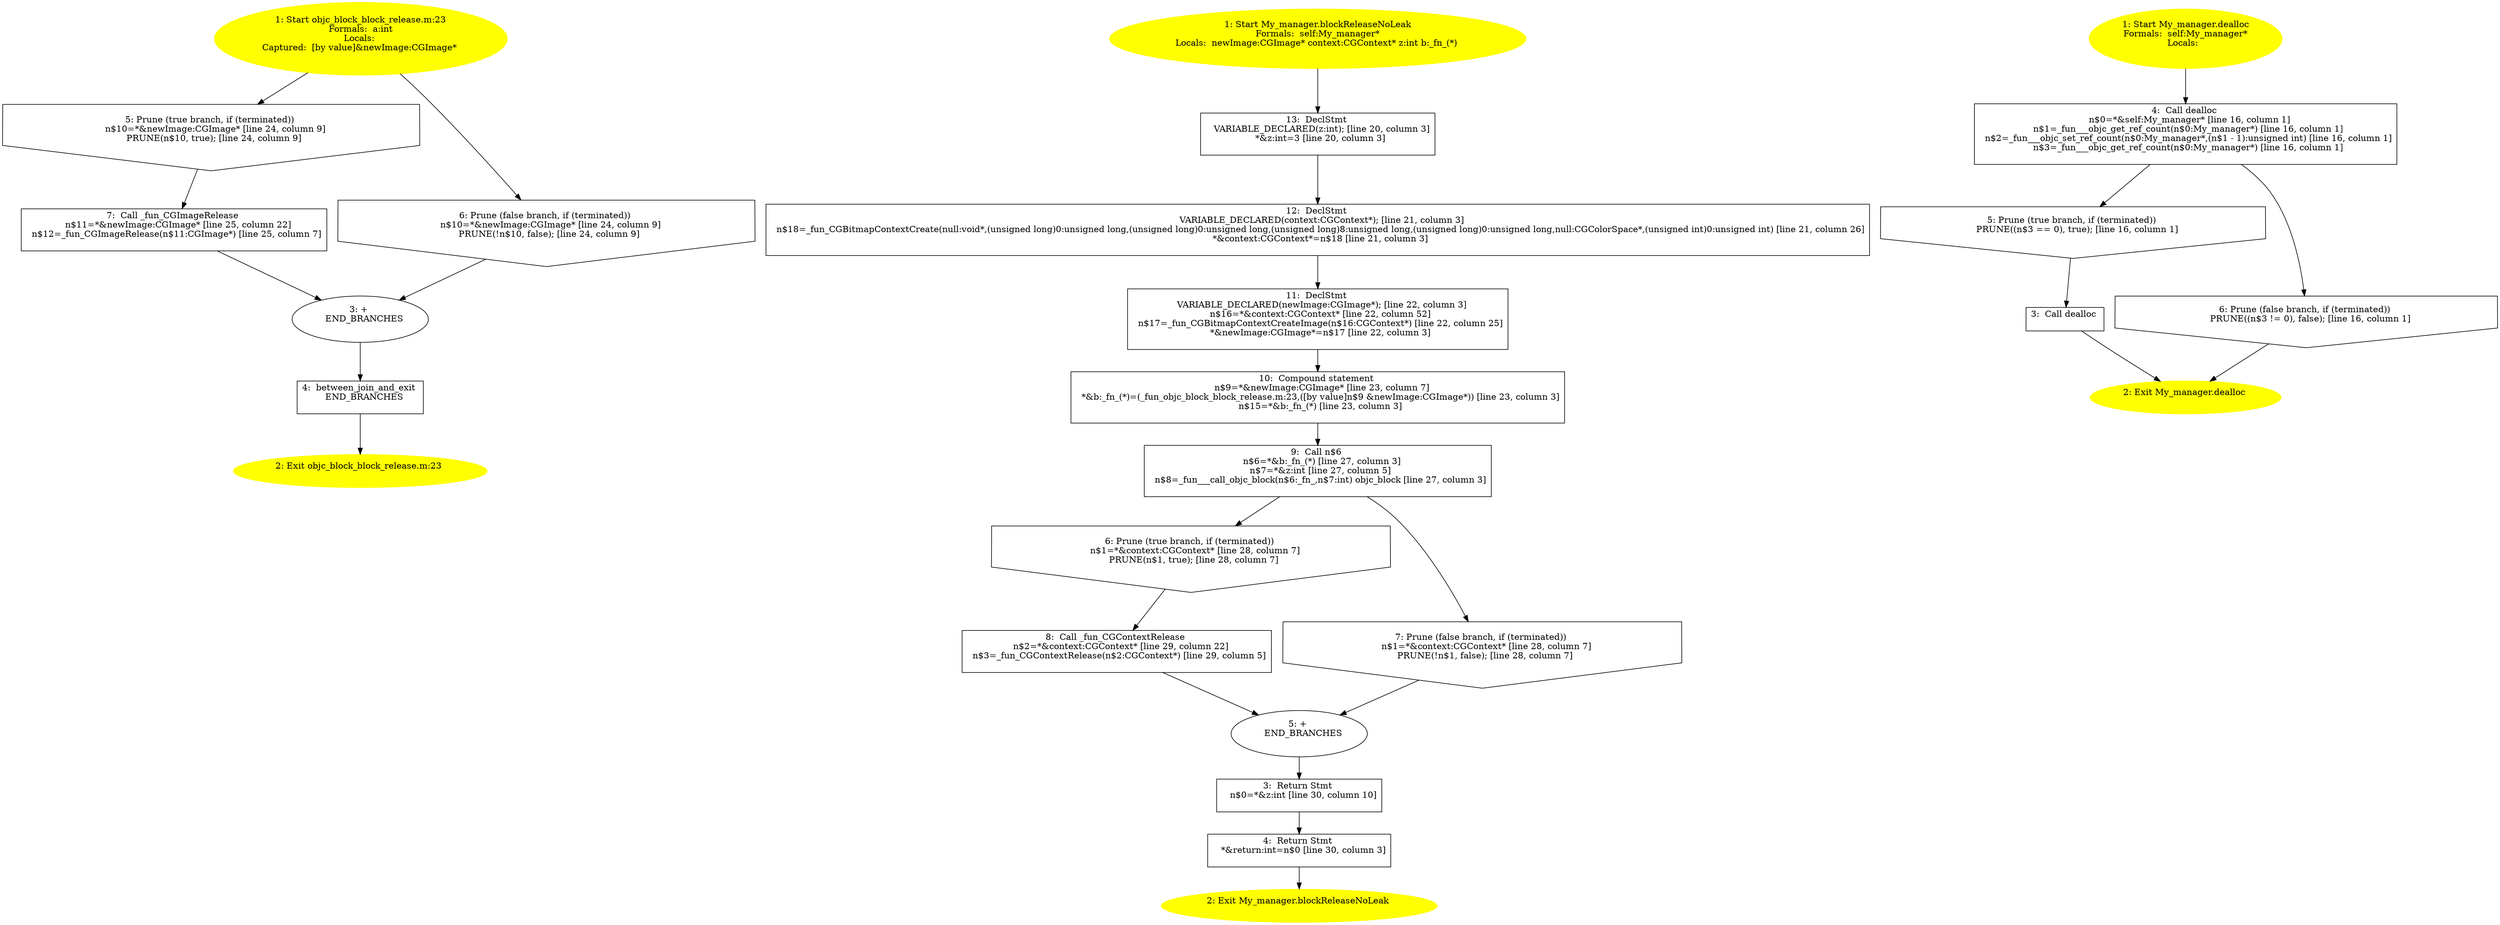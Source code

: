 /* @generated */
digraph cfg {
"objc_block_block_release.m:23_bca.a75e5c2171d1b867_1" [label="1: Start objc_block_block_release.m:23\nFormals:  a:int\nLocals: \nCaptured:  [by value]&newImage:CGImage* \n  " color=yellow style=filled]
	

	 "objc_block_block_release.m:23_bca.a75e5c2171d1b867_1" -> "objc_block_block_release.m:23_bca.a75e5c2171d1b867_5" ;
	 "objc_block_block_release.m:23_bca.a75e5c2171d1b867_1" -> "objc_block_block_release.m:23_bca.a75e5c2171d1b867_6" ;
"objc_block_block_release.m:23_bca.a75e5c2171d1b867_2" [label="2: Exit objc_block_block_release.m:23 \n  " color=yellow style=filled]
	

"objc_block_block_release.m:23_bca.a75e5c2171d1b867_3" [label="3: + \n   END_BRANCHES\n " ]
	

	 "objc_block_block_release.m:23_bca.a75e5c2171d1b867_3" -> "objc_block_block_release.m:23_bca.a75e5c2171d1b867_4" ;
"objc_block_block_release.m:23_bca.a75e5c2171d1b867_4" [label="4:  between_join_and_exit \n   END_BRANCHES\n " shape="box"]
	

	 "objc_block_block_release.m:23_bca.a75e5c2171d1b867_4" -> "objc_block_block_release.m:23_bca.a75e5c2171d1b867_2" ;
"objc_block_block_release.m:23_bca.a75e5c2171d1b867_5" [label="5: Prune (true branch, if (terminated)) \n   n$10=*&newImage:CGImage* [line 24, column 9]\n  PRUNE(n$10, true); [line 24, column 9]\n " shape="invhouse"]
	

	 "objc_block_block_release.m:23_bca.a75e5c2171d1b867_5" -> "objc_block_block_release.m:23_bca.a75e5c2171d1b867_7" ;
"objc_block_block_release.m:23_bca.a75e5c2171d1b867_6" [label="6: Prune (false branch, if (terminated)) \n   n$10=*&newImage:CGImage* [line 24, column 9]\n  PRUNE(!n$10, false); [line 24, column 9]\n " shape="invhouse"]
	

	 "objc_block_block_release.m:23_bca.a75e5c2171d1b867_6" -> "objc_block_block_release.m:23_bca.a75e5c2171d1b867_3" ;
"objc_block_block_release.m:23_bca.a75e5c2171d1b867_7" [label="7:  Call _fun_CGImageRelease \n   n$11=*&newImage:CGImage* [line 25, column 22]\n  n$12=_fun_CGImageRelease(n$11:CGImage*) [line 25, column 7]\n " shape="box"]
	

	 "objc_block_block_release.m:23_bca.a75e5c2171d1b867_7" -> "objc_block_block_release.m:23_bca.a75e5c2171d1b867_3" ;
"blockReleaseNoLeak#My_manager#[in.d6f2b8011ad550e7_1" [label="1: Start My_manager.blockReleaseNoLeak\nFormals:  self:My_manager*\nLocals:  newImage:CGImage* context:CGContext* z:int b:_fn_(*) \n  " color=yellow style=filled]
	

	 "blockReleaseNoLeak#My_manager#[in.d6f2b8011ad550e7_1" -> "blockReleaseNoLeak#My_manager#[in.d6f2b8011ad550e7_13" ;
"blockReleaseNoLeak#My_manager#[in.d6f2b8011ad550e7_2" [label="2: Exit My_manager.blockReleaseNoLeak \n  " color=yellow style=filled]
	

"blockReleaseNoLeak#My_manager#[in.d6f2b8011ad550e7_3" [label="3:  Return Stmt \n   n$0=*&z:int [line 30, column 10]\n " shape="box"]
	

	 "blockReleaseNoLeak#My_manager#[in.d6f2b8011ad550e7_3" -> "blockReleaseNoLeak#My_manager#[in.d6f2b8011ad550e7_4" ;
"blockReleaseNoLeak#My_manager#[in.d6f2b8011ad550e7_4" [label="4:  Return Stmt \n   *&return:int=n$0 [line 30, column 3]\n " shape="box"]
	

	 "blockReleaseNoLeak#My_manager#[in.d6f2b8011ad550e7_4" -> "blockReleaseNoLeak#My_manager#[in.d6f2b8011ad550e7_2" ;
"blockReleaseNoLeak#My_manager#[in.d6f2b8011ad550e7_5" [label="5: + \n   END_BRANCHES\n " ]
	

	 "blockReleaseNoLeak#My_manager#[in.d6f2b8011ad550e7_5" -> "blockReleaseNoLeak#My_manager#[in.d6f2b8011ad550e7_3" ;
"blockReleaseNoLeak#My_manager#[in.d6f2b8011ad550e7_6" [label="6: Prune (true branch, if (terminated)) \n   n$1=*&context:CGContext* [line 28, column 7]\n  PRUNE(n$1, true); [line 28, column 7]\n " shape="invhouse"]
	

	 "blockReleaseNoLeak#My_manager#[in.d6f2b8011ad550e7_6" -> "blockReleaseNoLeak#My_manager#[in.d6f2b8011ad550e7_8" ;
"blockReleaseNoLeak#My_manager#[in.d6f2b8011ad550e7_7" [label="7: Prune (false branch, if (terminated)) \n   n$1=*&context:CGContext* [line 28, column 7]\n  PRUNE(!n$1, false); [line 28, column 7]\n " shape="invhouse"]
	

	 "blockReleaseNoLeak#My_manager#[in.d6f2b8011ad550e7_7" -> "blockReleaseNoLeak#My_manager#[in.d6f2b8011ad550e7_5" ;
"blockReleaseNoLeak#My_manager#[in.d6f2b8011ad550e7_8" [label="8:  Call _fun_CGContextRelease \n   n$2=*&context:CGContext* [line 29, column 22]\n  n$3=_fun_CGContextRelease(n$2:CGContext*) [line 29, column 5]\n " shape="box"]
	

	 "blockReleaseNoLeak#My_manager#[in.d6f2b8011ad550e7_8" -> "blockReleaseNoLeak#My_manager#[in.d6f2b8011ad550e7_5" ;
"blockReleaseNoLeak#My_manager#[in.d6f2b8011ad550e7_9" [label="9:  Call n$6 \n   n$6=*&b:_fn_(*) [line 27, column 3]\n  n$7=*&z:int [line 27, column 5]\n  n$8=_fun___call_objc_block(n$6:_fn_,n$7:int) objc_block [line 27, column 3]\n " shape="box"]
	

	 "blockReleaseNoLeak#My_manager#[in.d6f2b8011ad550e7_9" -> "blockReleaseNoLeak#My_manager#[in.d6f2b8011ad550e7_6" ;
	 "blockReleaseNoLeak#My_manager#[in.d6f2b8011ad550e7_9" -> "blockReleaseNoLeak#My_manager#[in.d6f2b8011ad550e7_7" ;
"blockReleaseNoLeak#My_manager#[in.d6f2b8011ad550e7_10" [label="10:  Compound statement \n   n$9=*&newImage:CGImage* [line 23, column 7]\n  *&b:_fn_(*)=(_fun_objc_block_block_release.m:23,([by value]n$9 &newImage:CGImage*)) [line 23, column 3]\n  n$15=*&b:_fn_(*) [line 23, column 3]\n " shape="box"]
	

	 "blockReleaseNoLeak#My_manager#[in.d6f2b8011ad550e7_10" -> "blockReleaseNoLeak#My_manager#[in.d6f2b8011ad550e7_9" ;
"blockReleaseNoLeak#My_manager#[in.d6f2b8011ad550e7_11" [label="11:  DeclStmt \n   VARIABLE_DECLARED(newImage:CGImage*); [line 22, column 3]\n  n$16=*&context:CGContext* [line 22, column 52]\n  n$17=_fun_CGBitmapContextCreateImage(n$16:CGContext*) [line 22, column 25]\n  *&newImage:CGImage*=n$17 [line 22, column 3]\n " shape="box"]
	

	 "blockReleaseNoLeak#My_manager#[in.d6f2b8011ad550e7_11" -> "blockReleaseNoLeak#My_manager#[in.d6f2b8011ad550e7_10" ;
"blockReleaseNoLeak#My_manager#[in.d6f2b8011ad550e7_12" [label="12:  DeclStmt \n   VARIABLE_DECLARED(context:CGContext*); [line 21, column 3]\n  n$18=_fun_CGBitmapContextCreate(null:void*,(unsigned long)0:unsigned long,(unsigned long)0:unsigned long,(unsigned long)8:unsigned long,(unsigned long)0:unsigned long,null:CGColorSpace*,(unsigned int)0:unsigned int) [line 21, column 26]\n  *&context:CGContext*=n$18 [line 21, column 3]\n " shape="box"]
	

	 "blockReleaseNoLeak#My_manager#[in.d6f2b8011ad550e7_12" -> "blockReleaseNoLeak#My_manager#[in.d6f2b8011ad550e7_11" ;
"blockReleaseNoLeak#My_manager#[in.d6f2b8011ad550e7_13" [label="13:  DeclStmt \n   VARIABLE_DECLARED(z:int); [line 20, column 3]\n  *&z:int=3 [line 20, column 3]\n " shape="box"]
	

	 "blockReleaseNoLeak#My_manager#[in.d6f2b8011ad550e7_13" -> "blockReleaseNoLeak#My_manager#[in.d6f2b8011ad550e7_12" ;
"dealloc#My_manager#[instance].6a3d6e91a215e966_1" [label="1: Start My_manager.dealloc\nFormals:  self:My_manager*\nLocals:  \n  " color=yellow style=filled]
	

	 "dealloc#My_manager#[instance].6a3d6e91a215e966_1" -> "dealloc#My_manager#[instance].6a3d6e91a215e966_4" ;
"dealloc#My_manager#[instance].6a3d6e91a215e966_2" [label="2: Exit My_manager.dealloc \n  " color=yellow style=filled]
	

"dealloc#My_manager#[instance].6a3d6e91a215e966_3" [label="3:  Call dealloc \n  " shape="box"]
	

	 "dealloc#My_manager#[instance].6a3d6e91a215e966_3" -> "dealloc#My_manager#[instance].6a3d6e91a215e966_2" ;
"dealloc#My_manager#[instance].6a3d6e91a215e966_4" [label="4:  Call dealloc \n   n$0=*&self:My_manager* [line 16, column 1]\n  n$1=_fun___objc_get_ref_count(n$0:My_manager*) [line 16, column 1]\n  n$2=_fun___objc_set_ref_count(n$0:My_manager*,(n$1 - 1):unsigned int) [line 16, column 1]\n  n$3=_fun___objc_get_ref_count(n$0:My_manager*) [line 16, column 1]\n " shape="box"]
	

	 "dealloc#My_manager#[instance].6a3d6e91a215e966_4" -> "dealloc#My_manager#[instance].6a3d6e91a215e966_5" ;
	 "dealloc#My_manager#[instance].6a3d6e91a215e966_4" -> "dealloc#My_manager#[instance].6a3d6e91a215e966_6" ;
"dealloc#My_manager#[instance].6a3d6e91a215e966_5" [label="5: Prune (true branch, if (terminated)) \n   PRUNE((n$3 == 0), true); [line 16, column 1]\n " shape="invhouse"]
	

	 "dealloc#My_manager#[instance].6a3d6e91a215e966_5" -> "dealloc#My_manager#[instance].6a3d6e91a215e966_3" ;
"dealloc#My_manager#[instance].6a3d6e91a215e966_6" [label="6: Prune (false branch, if (terminated)) \n   PRUNE((n$3 != 0), false); [line 16, column 1]\n " shape="invhouse"]
	

	 "dealloc#My_manager#[instance].6a3d6e91a215e966_6" -> "dealloc#My_manager#[instance].6a3d6e91a215e966_2" ;
}
